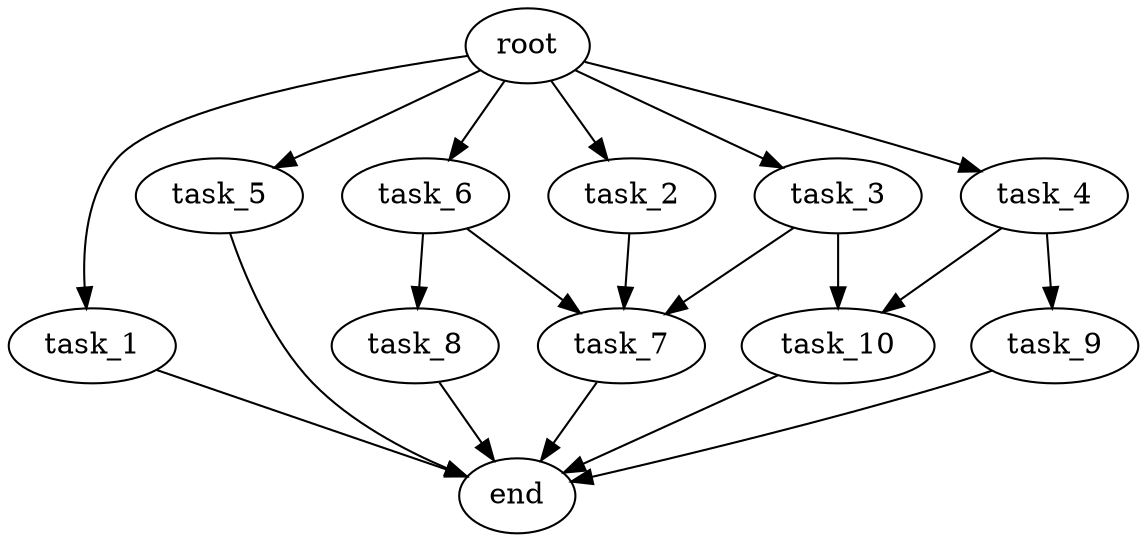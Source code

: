 digraph G {
  root [size="0.000000e+00"];
  task_1 [size="4.956712e+10"];
  task_2 [size="9.722930e+10"];
  task_3 [size="9.415923e+10"];
  task_4 [size="6.713754e+10"];
  task_5 [size="7.858260e+10"];
  task_6 [size="3.188026e+10"];
  task_7 [size="4.163830e+10"];
  task_8 [size="1.493027e+10"];
  task_9 [size="3.765225e+10"];
  task_10 [size="7.544407e+10"];
  end [size="0.000000e+00"];

  root -> task_1 [size="1.000000e-12"];
  root -> task_2 [size="1.000000e-12"];
  root -> task_3 [size="1.000000e-12"];
  root -> task_4 [size="1.000000e-12"];
  root -> task_5 [size="1.000000e-12"];
  root -> task_6 [size="1.000000e-12"];
  task_1 -> end [size="1.000000e-12"];
  task_2 -> task_7 [size="1.387943e+08"];
  task_3 -> task_7 [size="1.387943e+08"];
  task_3 -> task_10 [size="3.772203e+08"];
  task_4 -> task_9 [size="3.765225e+08"];
  task_4 -> task_10 [size="3.772203e+08"];
  task_5 -> end [size="1.000000e-12"];
  task_6 -> task_7 [size="1.387943e+08"];
  task_6 -> task_8 [size="1.493027e+08"];
  task_7 -> end [size="1.000000e-12"];
  task_8 -> end [size="1.000000e-12"];
  task_9 -> end [size="1.000000e-12"];
  task_10 -> end [size="1.000000e-12"];
}
